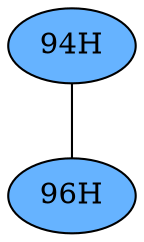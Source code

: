 // The Round Table
graph {
	"94H" [fillcolor="#66B3FF" style=radial]
	"96H" [fillcolor="#66B3FF" style=radial]
	"94H" -- "96H" [penwidth=1]
}
